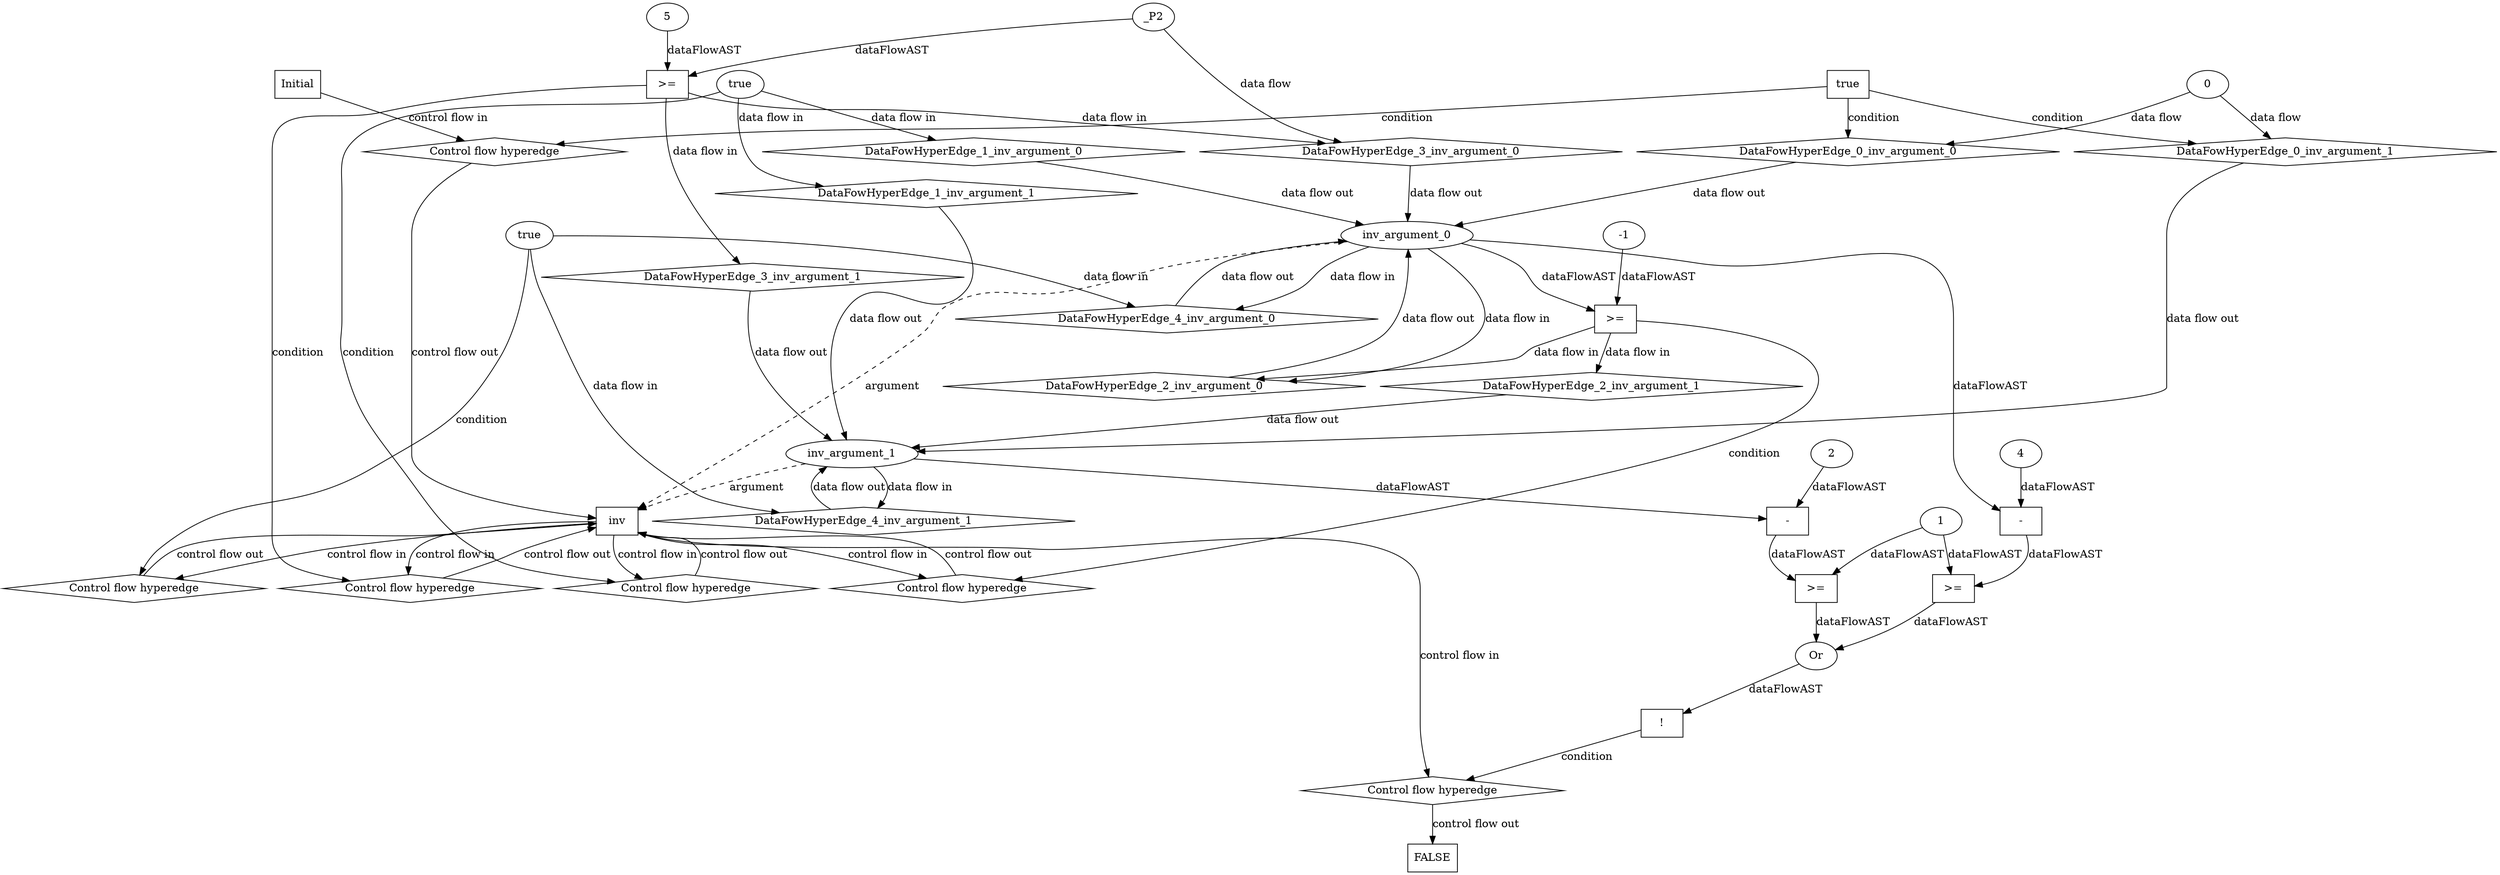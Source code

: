 digraph dag {
"inv" [label="inv" nodeName="inv" class=cfn  shape="rect"];
FALSE [label="FALSE" nodeName=FALSE class=cfn  shape="rect"];
Initial [label="Initial" nodeName=Initial class=cfn  shape="rect"];
ControlFowHyperEdge_0 [label="Control flow hyperedge" nodeName=ControlFowHyperEdge_0 class=controlFlowHyperEdge shape="diamond"];
"Initial" -> ControlFowHyperEdge_0 [label="control flow in"]
ControlFowHyperEdge_0 -> "inv" [label="control flow out"]
ControlFowHyperEdge_1 [label="Control flow hyperedge" nodeName=ControlFowHyperEdge_1 class=controlFlowHyperEdge shape="diamond"];
"inv" -> ControlFowHyperEdge_1 [label="control flow in"]
ControlFowHyperEdge_1 -> "inv" [label="control flow out"]
ControlFowHyperEdge_2 [label="Control flow hyperedge" nodeName=ControlFowHyperEdge_2 class=controlFlowHyperEdge shape="diamond"];
"inv" -> ControlFowHyperEdge_2 [label="control flow in"]
ControlFowHyperEdge_2 -> "inv" [label="control flow out"]
ControlFowHyperEdge_3 [label="Control flow hyperedge" nodeName=ControlFowHyperEdge_3 class=controlFlowHyperEdge shape="diamond"];
"inv" -> ControlFowHyperEdge_3 [label="control flow in"]
ControlFowHyperEdge_3 -> "inv" [label="control flow out"]
ControlFowHyperEdge_4 [label="Control flow hyperedge" nodeName=ControlFowHyperEdge_4 class=controlFlowHyperEdge shape="diamond"];
"inv" -> ControlFowHyperEdge_4 [label="control flow in"]
ControlFowHyperEdge_4 -> "inv" [label="control flow out"]
ControlFowHyperEdge_5 [label="Control flow hyperedge" nodeName=ControlFowHyperEdge_5 class=controlFlowHyperEdge shape="diamond"];
"inv" -> ControlFowHyperEdge_5 [label="control flow in"]
ControlFowHyperEdge_5 -> "FALSE" [label="control flow out"]
"inv_argument_0" [label="inv_argument_0" nodeName=argument0 class=argument  head="inv" shape="oval"];
"inv_argument_0" -> "inv"[label="argument" style="dashed"]
"inv_argument_1" [label="inv_argument_1" nodeName=argument1 class=argument  head="inv" shape="oval"];
"inv_argument_1" -> "inv"[label="argument" style="dashed"]

"true_0" [label="true" nodeName="true_0" class=true shape="rect"];
"true_0" -> "ControlFowHyperEdge_0" [label="condition"];
"xxxinv___Initial_0xxxdataFlow_0_node_0" [label="0" nodeName="xxxinv___Initial_0xxxdataFlow_0_node_0" class=Literal ];

"xxxinv___Initial_0xxxdataFlow_0_node_0" -> "DataFowHyperEdge_0_inv_argument_0" [label="data flow"];

"xxxinv___Initial_0xxxdataFlow_0_node_0" -> "DataFowHyperEdge_0_inv_argument_1" [label="data flow"];
"xxxinv___inv_1xxxguard_0_node_0" [label="true" nodeName="xxxinv___inv_1xxxguard_0_node_0" class=BoolValue ];

"xxxinv___inv_1xxxguard_0_node_0" -> "ControlFowHyperEdge_1" [label="condition"];
"xxxinv___inv_2xxxguard_0_node_0" [label=">=" nodeName="xxxinv___inv_2xxxguard_0_node_0" class=Operator  shape="rect"];
"xxxinv___inv_2xxxguard_0_node_1" [label="-1" nodeName="xxxinv___inv_2xxxguard_0_node_1" class=Literal ];
"xxxinv___inv_2xxxguard_0_node_1" -> "xxxinv___inv_2xxxguard_0_node_0"[label="dataFlowAST"]
"inv_argument_0" -> "xxxinv___inv_2xxxguard_0_node_0"[label="dataFlowAST"]

"xxxinv___inv_2xxxguard_0_node_0" -> "ControlFowHyperEdge_2" [label="condition"];
"xxxinv___inv_3xxxguard_0_node_0" [label=">=" nodeName="xxxinv___inv_3xxxguard_0_node_0" class=Operator  shape="rect"];
"xxxinv___inv_3xxxguard_0_node_2" [label="5" nodeName="xxxinv___inv_3xxxguard_0_node_2" class=Literal ];
"xxxinv___inv_3xxxdataFlow_0_node_0" -> "xxxinv___inv_3xxxguard_0_node_0"[label="dataFlowAST"]
"xxxinv___inv_3xxxguard_0_node_2" -> "xxxinv___inv_3xxxguard_0_node_0"[label="dataFlowAST"]

"xxxinv___inv_3xxxguard_0_node_0" -> "ControlFowHyperEdge_3" [label="condition"];
"xxxinv___inv_3xxxdataFlow_0_node_0" [label="_P2" nodeName="xxxinv___inv_3xxxdataFlow_0_node_0" class=Constant ];

"xxxinv___inv_3xxxdataFlow_0_node_0" -> "DataFowHyperEdge_3_inv_argument_0" [label="data flow"];
"xxxinv___inv_4xxxguard_0_node_0" [label="true" nodeName="xxxinv___inv_4xxxguard_0_node_0" class=BoolValue ];

"xxxinv___inv_4xxxguard_0_node_0" -> "ControlFowHyperEdge_4" [label="condition"];
"xxxFALSE___inv_5xxxguard_0_node_0" [label="!" nodeName="xxxFALSE___inv_5xxxguard_0_node_0" class=Operator shape="rect"];
"xxxFALSE___inv_5xxxguard_0_node_1" [label="Or" nodeName="xxxFALSE___inv_5xxxguard_0_node_1" class=Operator ];
"xxxFALSE___inv_5xxxguard_0_node_2" [label=">=" nodeName="xxxFALSE___inv_5xxxguard_0_node_2" class=Operator  shape="rect"];
"xxxFALSE___inv_5xxxguard_0_node_3" [label="-" nodeName="xxxFALSE___inv_5xxxguard_0_node_3" class= Operator shape="rect"];
"xxxFALSE___inv_5xxxguard_0_node_4" [label="4" nodeName="xxxFALSE___inv_5xxxguard_0_node_4" class=Literal ];
"xxxFALSE___inv_5xxxguard_0_node_6" [label="1" nodeName="xxxFALSE___inv_5xxxguard_0_node_6" class=Literal ];
"xxxFALSE___inv_5xxxguard_0_node_7" [label=">=" nodeName="xxxFALSE___inv_5xxxguard_0_node_7" class=Operator  shape="rect"];
"xxxFALSE___inv_5xxxguard_0_node_8" [label="-" nodeName="xxxFALSE___inv_5xxxguard_0_node_8" class= Operator shape="rect"];
"xxxFALSE___inv_5xxxguard_0_node_10" [label="2" nodeName="xxxFALSE___inv_5xxxguard_0_node_10" class=Literal ];
"xxxFALSE___inv_5xxxguard_0_node_1" -> "xxxFALSE___inv_5xxxguard_0_node_0"[label="dataFlowAST"]
"xxxFALSE___inv_5xxxguard_0_node_2" -> "xxxFALSE___inv_5xxxguard_0_node_1"[label="dataFlowAST"]
"xxxFALSE___inv_5xxxguard_0_node_7" -> "xxxFALSE___inv_5xxxguard_0_node_1"[label="dataFlowAST"]
"xxxFALSE___inv_5xxxguard_0_node_3" -> "xxxFALSE___inv_5xxxguard_0_node_2"[label="dataFlowAST"]
"xxxFALSE___inv_5xxxguard_0_node_6" -> "xxxFALSE___inv_5xxxguard_0_node_2"[label="dataFlowAST"]
"xxxFALSE___inv_5xxxguard_0_node_4" -> "xxxFALSE___inv_5xxxguard_0_node_3"[label="dataFlowAST"]
"inv_argument_0" -> "xxxFALSE___inv_5xxxguard_0_node_3"[label="dataFlowAST"]
"xxxFALSE___inv_5xxxguard_0_node_8" -> "xxxFALSE___inv_5xxxguard_0_node_7"[label="dataFlowAST"]
"xxxFALSE___inv_5xxxguard_0_node_6" -> "xxxFALSE___inv_5xxxguard_0_node_7"[label="dataFlowAST"]
"inv_argument_1" -> "xxxFALSE___inv_5xxxguard_0_node_8"[label="dataFlowAST"]
"xxxFALSE___inv_5xxxguard_0_node_10" -> "xxxFALSE___inv_5xxxguard_0_node_8"[label="dataFlowAST"]

"xxxFALSE___inv_5xxxguard_0_node_0" -> "ControlFowHyperEdge_5" [label="condition"];
"DataFowHyperEdge_0_inv_argument_0" [label="DataFowHyperEdge_0_inv_argument_0" nodeName="DataFowHyperEdge_0_inv_argument_0" class=DataFlowHyperedge shape="diamond"];
"DataFowHyperEdge_0_inv_argument_0" -> "inv_argument_0"[label="data flow out"]
"true_0" -> "DataFowHyperEdge_0_inv_argument_0" [label="condition"];
"DataFowHyperEdge_0_inv_argument_1" [label="DataFowHyperEdge_0_inv_argument_1" nodeName="DataFowHyperEdge_0_inv_argument_1" class=DataFlowHyperedge shape="diamond"];
"DataFowHyperEdge_0_inv_argument_1" -> "inv_argument_1"[label="data flow out"]
"true_0" -> "DataFowHyperEdge_0_inv_argument_1" [label="condition"];
"DataFowHyperEdge_1_inv_argument_0" [label="DataFowHyperEdge_1_inv_argument_0" nodeName="DataFowHyperEdge_1_inv_argument_0" class=DataFlowHyperedge shape="diamond"];
"DataFowHyperEdge_1_inv_argument_0" -> "inv_argument_0"[label="data flow out"]
"xxxinv___inv_1xxxguard_0_node_0" -> "DataFowHyperEdge_1_inv_argument_0"[label="data flow in"]
"DataFowHyperEdge_1_inv_argument_1" [label="DataFowHyperEdge_1_inv_argument_1" nodeName="DataFowHyperEdge_1_inv_argument_1" class=DataFlowHyperedge shape="diamond"];
"DataFowHyperEdge_1_inv_argument_1" -> "inv_argument_1"[label="data flow out"]
"xxxinv___inv_1xxxguard_0_node_0" -> "DataFowHyperEdge_1_inv_argument_1"[label="data flow in"]
"DataFowHyperEdge_2_inv_argument_0" [label="DataFowHyperEdge_2_inv_argument_0" nodeName="DataFowHyperEdge_2_inv_argument_0" class=DataFlowHyperedge shape="diamond"];
"DataFowHyperEdge_2_inv_argument_0" -> "inv_argument_0"[label="data flow out"]
"xxxinv___inv_2xxxguard_0_node_0" -> "DataFowHyperEdge_2_inv_argument_0"[label="data flow in"]
"DataFowHyperEdge_2_inv_argument_1" [label="DataFowHyperEdge_2_inv_argument_1" nodeName="DataFowHyperEdge_2_inv_argument_1" class=DataFlowHyperedge shape="diamond"];
"DataFowHyperEdge_2_inv_argument_1" -> "inv_argument_1"[label="data flow out"]
"xxxinv___inv_2xxxguard_0_node_0" -> "DataFowHyperEdge_2_inv_argument_1"[label="data flow in"]
"DataFowHyperEdge_3_inv_argument_0" [label="DataFowHyperEdge_3_inv_argument_0" nodeName="DataFowHyperEdge_3_inv_argument_0" class=DataFlowHyperedge shape="diamond"];
"DataFowHyperEdge_3_inv_argument_0" -> "inv_argument_0"[label="data flow out"]
"xxxinv___inv_3xxxguard_0_node_0" -> "DataFowHyperEdge_3_inv_argument_0"[label="data flow in"]
"DataFowHyperEdge_3_inv_argument_1" [label="DataFowHyperEdge_3_inv_argument_1" nodeName="DataFowHyperEdge_3_inv_argument_1" class=DataFlowHyperedge shape="diamond"];
"DataFowHyperEdge_3_inv_argument_1" -> "inv_argument_1"[label="data flow out"]
"xxxinv___inv_3xxxguard_0_node_0" -> "DataFowHyperEdge_3_inv_argument_1"[label="data flow in"]
"DataFowHyperEdge_4_inv_argument_0" [label="DataFowHyperEdge_4_inv_argument_0" nodeName="DataFowHyperEdge_4_inv_argument_0" class=DataFlowHyperedge shape="diamond"];
"DataFowHyperEdge_4_inv_argument_0" -> "inv_argument_0"[label="data flow out"]
"xxxinv___inv_4xxxguard_0_node_0" -> "DataFowHyperEdge_4_inv_argument_0"[label="data flow in"]
"DataFowHyperEdge_4_inv_argument_1" [label="DataFowHyperEdge_4_inv_argument_1" nodeName="DataFowHyperEdge_4_inv_argument_1" class=DataFlowHyperedge shape="diamond"];
"DataFowHyperEdge_4_inv_argument_1" -> "inv_argument_1"[label="data flow out"]
"xxxinv___inv_4xxxguard_0_node_0" -> "DataFowHyperEdge_4_inv_argument_1"[label="data flow in"]
"inv_argument_0" -> "DataFowHyperEdge_2_inv_argument_0"[label="data flow in"]
"inv_argument_0" -> "DataFowHyperEdge_4_inv_argument_0"[label="data flow in"]
"inv_argument_1" -> "DataFowHyperEdge_4_inv_argument_1"[label="data flow in"]




}
